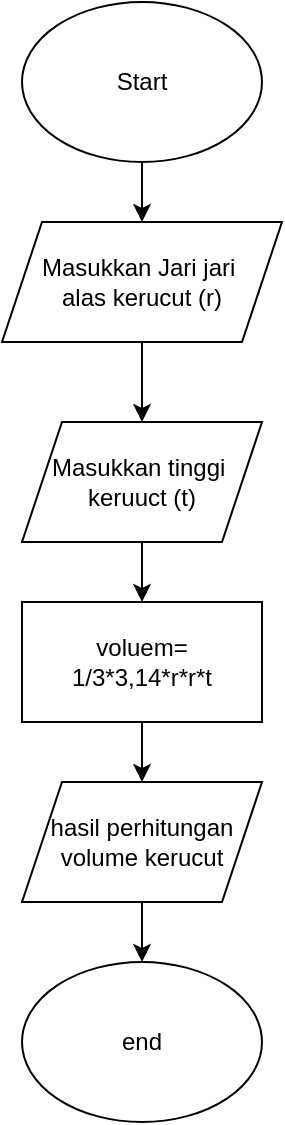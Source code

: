 <mxfile version="20.5.1" type="device"><diagram id="buLBIB6sNp_8wW4AE6WN" name="Halaman-1"><mxGraphModel dx="1038" dy="539" grid="1" gridSize="10" guides="1" tooltips="1" connect="1" arrows="1" fold="1" page="1" pageScale="1" pageWidth="827" pageHeight="1169" math="0" shadow="0"><root><mxCell id="0"/><mxCell id="1" parent="0"/><mxCell id="9cyu9V_qKx0nm3OKv-GW-9" style="edgeStyle=orthogonalEdgeStyle;rounded=0;orthogonalLoop=1;jettySize=auto;html=1;entryX=0.5;entryY=0;entryDx=0;entryDy=0;" edge="1" parent="1" source="9cyu9V_qKx0nm3OKv-GW-1" target="9cyu9V_qKx0nm3OKv-GW-4"><mxGeometry relative="1" as="geometry"/></mxCell><mxCell id="9cyu9V_qKx0nm3OKv-GW-1" value="Start" style="ellipse;whiteSpace=wrap;html=1;" vertex="1" parent="1"><mxGeometry x="354" y="20" width="120" height="80" as="geometry"/></mxCell><mxCell id="9cyu9V_qKx0nm3OKv-GW-2" value="end" style="ellipse;whiteSpace=wrap;html=1;" vertex="1" parent="1"><mxGeometry x="354" y="500" width="120" height="80" as="geometry"/></mxCell><mxCell id="9cyu9V_qKx0nm3OKv-GW-21" style="edgeStyle=orthogonalEdgeStyle;rounded=0;orthogonalLoop=1;jettySize=auto;html=1;" edge="1" parent="1" source="9cyu9V_qKx0nm3OKv-GW-4" target="9cyu9V_qKx0nm3OKv-GW-20"><mxGeometry relative="1" as="geometry"/></mxCell><mxCell id="9cyu9V_qKx0nm3OKv-GW-4" value="Masukkan Jari jari&amp;nbsp;&lt;br&gt;alas kerucut (r)" style="shape=parallelogram;perimeter=parallelogramPerimeter;whiteSpace=wrap;html=1;fixedSize=1;" vertex="1" parent="1"><mxGeometry x="344" y="130" width="140" height="60" as="geometry"/></mxCell><mxCell id="9cyu9V_qKx0nm3OKv-GW-25" style="edgeStyle=orthogonalEdgeStyle;rounded=0;orthogonalLoop=1;jettySize=auto;html=1;entryX=0.5;entryY=0;entryDx=0;entryDy=0;" edge="1" parent="1" source="9cyu9V_qKx0nm3OKv-GW-12" target="9cyu9V_qKx0nm3OKv-GW-23"><mxGeometry relative="1" as="geometry"/></mxCell><mxCell id="9cyu9V_qKx0nm3OKv-GW-12" value="voluem= 1/3*3,14*r*r*t" style="rounded=0;whiteSpace=wrap;html=1;" vertex="1" parent="1"><mxGeometry x="354" y="320" width="120" height="60" as="geometry"/></mxCell><mxCell id="9cyu9V_qKx0nm3OKv-GW-22" style="edgeStyle=orthogonalEdgeStyle;rounded=0;orthogonalLoop=1;jettySize=auto;html=1;" edge="1" parent="1" source="9cyu9V_qKx0nm3OKv-GW-20" target="9cyu9V_qKx0nm3OKv-GW-12"><mxGeometry relative="1" as="geometry"/></mxCell><mxCell id="9cyu9V_qKx0nm3OKv-GW-20" value="Masukkan tinggi&amp;nbsp;&lt;br&gt;keruuct (t)" style="shape=parallelogram;perimeter=parallelogramPerimeter;whiteSpace=wrap;html=1;fixedSize=1;" vertex="1" parent="1"><mxGeometry x="354" y="230" width="120" height="60" as="geometry"/></mxCell><mxCell id="9cyu9V_qKx0nm3OKv-GW-26" style="edgeStyle=orthogonalEdgeStyle;rounded=0;orthogonalLoop=1;jettySize=auto;html=1;entryX=0.5;entryY=0;entryDx=0;entryDy=0;" edge="1" parent="1" source="9cyu9V_qKx0nm3OKv-GW-23" target="9cyu9V_qKx0nm3OKv-GW-2"><mxGeometry relative="1" as="geometry"/></mxCell><mxCell id="9cyu9V_qKx0nm3OKv-GW-23" value="hasil perhitungan&lt;br&gt;volume kerucut" style="shape=parallelogram;perimeter=parallelogramPerimeter;whiteSpace=wrap;html=1;fixedSize=1;" vertex="1" parent="1"><mxGeometry x="354" y="410" width="120" height="60" as="geometry"/></mxCell></root></mxGraphModel></diagram></mxfile>
